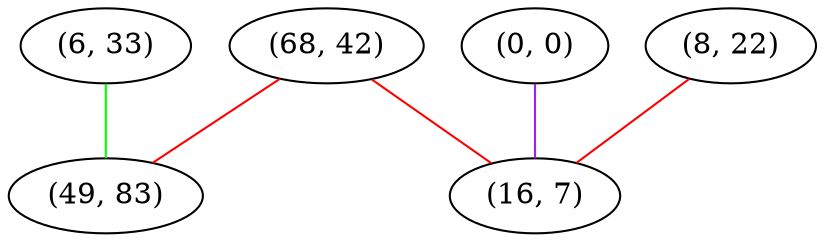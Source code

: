 graph "" {
"(68, 42)";
"(0, 0)";
"(8, 22)";
"(6, 33)";
"(49, 83)";
"(16, 7)";
"(68, 42)" -- "(49, 83)"  [color=red, key=0, weight=1];
"(68, 42)" -- "(16, 7)"  [color=red, key=0, weight=1];
"(0, 0)" -- "(16, 7)"  [color=purple, key=0, weight=4];
"(8, 22)" -- "(16, 7)"  [color=red, key=0, weight=1];
"(6, 33)" -- "(49, 83)"  [color=green, key=0, weight=2];
}
